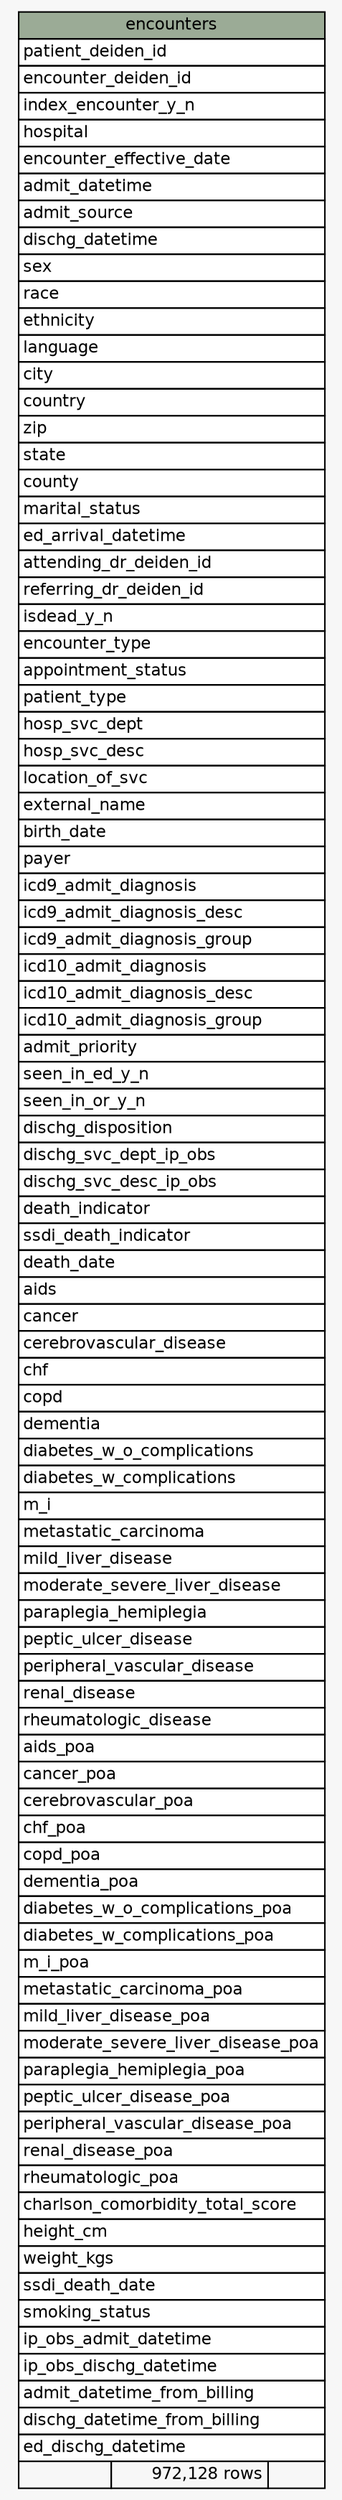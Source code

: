 // dot 2.38.0 on Linux 4.15.0-34-generic
// SchemaSpy rev 590
digraph "encounters" {
  graph [
    rankdir="RL"
    bgcolor="#f7f7f7"
    nodesep="0.18"
    ranksep="0.46"
    fontname="Helvetica"
    fontsize="11"
  ];
  node [
    fontname="Helvetica"
    fontsize="11"
    shape="plaintext"
  ];
  edge [
    arrowsize="0.8"
  ];
  "encounters" [
    label=<
    <TABLE BORDER="0" CELLBORDER="1" CELLSPACING="0" BGCOLOR="#ffffff">
      <TR><TD COLSPAN="3" BGCOLOR="#9bab96" ALIGN="CENTER">encounters</TD></TR>
      <TR><TD PORT="patient_deiden_id" COLSPAN="3" ALIGN="LEFT">patient_deiden_id</TD></TR>
      <TR><TD PORT="encounter_deiden_id" COLSPAN="3" ALIGN="LEFT">encounter_deiden_id</TD></TR>
      <TR><TD PORT="index_encounter_y_n" COLSPAN="3" ALIGN="LEFT">index_encounter_y_n</TD></TR>
      <TR><TD PORT="hospital" COLSPAN="3" ALIGN="LEFT">hospital</TD></TR>
      <TR><TD PORT="encounter_effective_date" COLSPAN="3" ALIGN="LEFT">encounter_effective_date</TD></TR>
      <TR><TD PORT="admit_datetime" COLSPAN="3" ALIGN="LEFT">admit_datetime</TD></TR>
      <TR><TD PORT="admit_source" COLSPAN="3" ALIGN="LEFT">admit_source</TD></TR>
      <TR><TD PORT="dischg_datetime" COLSPAN="3" ALIGN="LEFT">dischg_datetime</TD></TR>
      <TR><TD PORT="sex" COLSPAN="3" ALIGN="LEFT">sex</TD></TR>
      <TR><TD PORT="race" COLSPAN="3" ALIGN="LEFT">race</TD></TR>
      <TR><TD PORT="ethnicity" COLSPAN="3" ALIGN="LEFT">ethnicity</TD></TR>
      <TR><TD PORT="language" COLSPAN="3" ALIGN="LEFT">language</TD></TR>
      <TR><TD PORT="city" COLSPAN="3" ALIGN="LEFT">city</TD></TR>
      <TR><TD PORT="country" COLSPAN="3" ALIGN="LEFT">country</TD></TR>
      <TR><TD PORT="zip" COLSPAN="3" ALIGN="LEFT">zip</TD></TR>
      <TR><TD PORT="state" COLSPAN="3" ALIGN="LEFT">state</TD></TR>
      <TR><TD PORT="county" COLSPAN="3" ALIGN="LEFT">county</TD></TR>
      <TR><TD PORT="marital_status" COLSPAN="3" ALIGN="LEFT">marital_status</TD></TR>
      <TR><TD PORT="ed_arrival_datetime" COLSPAN="3" ALIGN="LEFT">ed_arrival_datetime</TD></TR>
      <TR><TD PORT="attending_dr_deiden_id" COLSPAN="3" ALIGN="LEFT">attending_dr_deiden_id</TD></TR>
      <TR><TD PORT="referring_dr_deiden_id" COLSPAN="3" ALIGN="LEFT">referring_dr_deiden_id</TD></TR>
      <TR><TD PORT="isdead_y_n" COLSPAN="3" ALIGN="LEFT">isdead_y_n</TD></TR>
      <TR><TD PORT="encounter_type" COLSPAN="3" ALIGN="LEFT">encounter_type</TD></TR>
      <TR><TD PORT="appointment_status" COLSPAN="3" ALIGN="LEFT">appointment_status</TD></TR>
      <TR><TD PORT="patient_type" COLSPAN="3" ALIGN="LEFT">patient_type</TD></TR>
      <TR><TD PORT="hosp_svc_dept" COLSPAN="3" ALIGN="LEFT">hosp_svc_dept</TD></TR>
      <TR><TD PORT="hosp_svc_desc" COLSPAN="3" ALIGN="LEFT">hosp_svc_desc</TD></TR>
      <TR><TD PORT="location_of_svc" COLSPAN="3" ALIGN="LEFT">location_of_svc</TD></TR>
      <TR><TD PORT="external_name" COLSPAN="3" ALIGN="LEFT">external_name</TD></TR>
      <TR><TD PORT="birth_date" COLSPAN="3" ALIGN="LEFT">birth_date</TD></TR>
      <TR><TD PORT="payer" COLSPAN="3" ALIGN="LEFT">payer</TD></TR>
      <TR><TD PORT="icd9_admit_diagnosis" COLSPAN="3" ALIGN="LEFT">icd9_admit_diagnosis</TD></TR>
      <TR><TD PORT="icd9_admit_diagnosis_desc" COLSPAN="3" ALIGN="LEFT">icd9_admit_diagnosis_desc</TD></TR>
      <TR><TD PORT="icd9_admit_diagnosis_group" COLSPAN="3" ALIGN="LEFT">icd9_admit_diagnosis_group</TD></TR>
      <TR><TD PORT="icd10_admit_diagnosis" COLSPAN="3" ALIGN="LEFT">icd10_admit_diagnosis</TD></TR>
      <TR><TD PORT="icd10_admit_diagnosis_desc" COLSPAN="3" ALIGN="LEFT">icd10_admit_diagnosis_desc</TD></TR>
      <TR><TD PORT="icd10_admit_diagnosis_group" COLSPAN="3" ALIGN="LEFT">icd10_admit_diagnosis_group</TD></TR>
      <TR><TD PORT="admit_priority" COLSPAN="3" ALIGN="LEFT">admit_priority</TD></TR>
      <TR><TD PORT="seen_in_ed_y_n" COLSPAN="3" ALIGN="LEFT">seen_in_ed_y_n</TD></TR>
      <TR><TD PORT="seen_in_or_y_n" COLSPAN="3" ALIGN="LEFT">seen_in_or_y_n</TD></TR>
      <TR><TD PORT="dischg_disposition" COLSPAN="3" ALIGN="LEFT">dischg_disposition</TD></TR>
      <TR><TD PORT="dischg_svc_dept_ip_obs" COLSPAN="3" ALIGN="LEFT">dischg_svc_dept_ip_obs</TD></TR>
      <TR><TD PORT="dischg_svc_desc_ip_obs" COLSPAN="3" ALIGN="LEFT">dischg_svc_desc_ip_obs</TD></TR>
      <TR><TD PORT="death_indicator" COLSPAN="3" ALIGN="LEFT">death_indicator</TD></TR>
      <TR><TD PORT="ssdi_death_indicator" COLSPAN="3" ALIGN="LEFT">ssdi_death_indicator</TD></TR>
      <TR><TD PORT="death_date" COLSPAN="3" ALIGN="LEFT">death_date</TD></TR>
      <TR><TD PORT="aids" COLSPAN="3" ALIGN="LEFT">aids</TD></TR>
      <TR><TD PORT="cancer" COLSPAN="3" ALIGN="LEFT">cancer</TD></TR>
      <TR><TD PORT="cerebrovascular_disease" COLSPAN="3" ALIGN="LEFT">cerebrovascular_disease</TD></TR>
      <TR><TD PORT="chf" COLSPAN="3" ALIGN="LEFT">chf</TD></TR>
      <TR><TD PORT="copd" COLSPAN="3" ALIGN="LEFT">copd</TD></TR>
      <TR><TD PORT="dementia" COLSPAN="3" ALIGN="LEFT">dementia</TD></TR>
      <TR><TD PORT="diabetes_w_o_complications" COLSPAN="3" ALIGN="LEFT">diabetes_w_o_complications</TD></TR>
      <TR><TD PORT="diabetes_w_complications" COLSPAN="3" ALIGN="LEFT">diabetes_w_complications</TD></TR>
      <TR><TD PORT="m_i" COLSPAN="3" ALIGN="LEFT">m_i</TD></TR>
      <TR><TD PORT="metastatic_carcinoma" COLSPAN="3" ALIGN="LEFT">metastatic_carcinoma</TD></TR>
      <TR><TD PORT="mild_liver_disease" COLSPAN="3" ALIGN="LEFT">mild_liver_disease</TD></TR>
      <TR><TD PORT="moderate_severe_liver_disease" COLSPAN="3" ALIGN="LEFT">moderate_severe_liver_disease</TD></TR>
      <TR><TD PORT="paraplegia_hemiplegia" COLSPAN="3" ALIGN="LEFT">paraplegia_hemiplegia</TD></TR>
      <TR><TD PORT="peptic_ulcer_disease" COLSPAN="3" ALIGN="LEFT">peptic_ulcer_disease</TD></TR>
      <TR><TD PORT="peripheral_vascular_disease" COLSPAN="3" ALIGN="LEFT">peripheral_vascular_disease</TD></TR>
      <TR><TD PORT="renal_disease" COLSPAN="3" ALIGN="LEFT">renal_disease</TD></TR>
      <TR><TD PORT="rheumatologic_disease" COLSPAN="3" ALIGN="LEFT">rheumatologic_disease</TD></TR>
      <TR><TD PORT="aids_poa" COLSPAN="3" ALIGN="LEFT">aids_poa</TD></TR>
      <TR><TD PORT="cancer_poa" COLSPAN="3" ALIGN="LEFT">cancer_poa</TD></TR>
      <TR><TD PORT="cerebrovascular_poa" COLSPAN="3" ALIGN="LEFT">cerebrovascular_poa</TD></TR>
      <TR><TD PORT="chf_poa" COLSPAN="3" ALIGN="LEFT">chf_poa</TD></TR>
      <TR><TD PORT="copd_poa" COLSPAN="3" ALIGN="LEFT">copd_poa</TD></TR>
      <TR><TD PORT="dementia_poa" COLSPAN="3" ALIGN="LEFT">dementia_poa</TD></TR>
      <TR><TD PORT="diabetes_w_o_complications_poa" COLSPAN="3" ALIGN="LEFT">diabetes_w_o_complications_poa</TD></TR>
      <TR><TD PORT="diabetes_w_complications_poa" COLSPAN="3" ALIGN="LEFT">diabetes_w_complications_poa</TD></TR>
      <TR><TD PORT="m_i_poa" COLSPAN="3" ALIGN="LEFT">m_i_poa</TD></TR>
      <TR><TD PORT="metastatic_carcinoma_poa" COLSPAN="3" ALIGN="LEFT">metastatic_carcinoma_poa</TD></TR>
      <TR><TD PORT="mild_liver_disease_poa" COLSPAN="3" ALIGN="LEFT">mild_liver_disease_poa</TD></TR>
      <TR><TD PORT="moderate_severe_liver_disease_poa" COLSPAN="3" ALIGN="LEFT">moderate_severe_liver_disease_poa</TD></TR>
      <TR><TD PORT="paraplegia_hemiplegia_poa" COLSPAN="3" ALIGN="LEFT">paraplegia_hemiplegia_poa</TD></TR>
      <TR><TD PORT="peptic_ulcer_disease_poa" COLSPAN="3" ALIGN="LEFT">peptic_ulcer_disease_poa</TD></TR>
      <TR><TD PORT="peripheral_vascular_disease_poa" COLSPAN="3" ALIGN="LEFT">peripheral_vascular_disease_poa</TD></TR>
      <TR><TD PORT="renal_disease_poa" COLSPAN="3" ALIGN="LEFT">renal_disease_poa</TD></TR>
      <TR><TD PORT="rheumatologic_poa" COLSPAN="3" ALIGN="LEFT">rheumatologic_poa</TD></TR>
      <TR><TD PORT="charlson_comorbidity_total_score" COLSPAN="3" ALIGN="LEFT">charlson_comorbidity_total_score</TD></TR>
      <TR><TD PORT="height_cm" COLSPAN="3" ALIGN="LEFT">height_cm</TD></TR>
      <TR><TD PORT="weight_kgs" COLSPAN="3" ALIGN="LEFT">weight_kgs</TD></TR>
      <TR><TD PORT="ssdi_death_date" COLSPAN="3" ALIGN="LEFT">ssdi_death_date</TD></TR>
      <TR><TD PORT="smoking_status" COLSPAN="3" ALIGN="LEFT">smoking_status</TD></TR>
      <TR><TD PORT="ip_obs_admit_datetime" COLSPAN="3" ALIGN="LEFT">ip_obs_admit_datetime</TD></TR>
      <TR><TD PORT="ip_obs_dischg_datetime" COLSPAN="3" ALIGN="LEFT">ip_obs_dischg_datetime</TD></TR>
      <TR><TD PORT="admit_datetime_from_billing" COLSPAN="3" ALIGN="LEFT">admit_datetime_from_billing</TD></TR>
      <TR><TD PORT="dischg_datetime_from_billing" COLSPAN="3" ALIGN="LEFT">dischg_datetime_from_billing</TD></TR>
      <TR><TD PORT="ed_dischg_datetime" COLSPAN="3" ALIGN="LEFT">ed_dischg_datetime</TD></TR>
      <TR><TD ALIGN="LEFT" BGCOLOR="#f7f7f7">  </TD><TD ALIGN="RIGHT" BGCOLOR="#f7f7f7">972,128 rows</TD><TD ALIGN="RIGHT" BGCOLOR="#f7f7f7">  </TD></TR>
    </TABLE>>
    URL="tables/encounters.html"
    tooltip="encounters"
  ];
}
